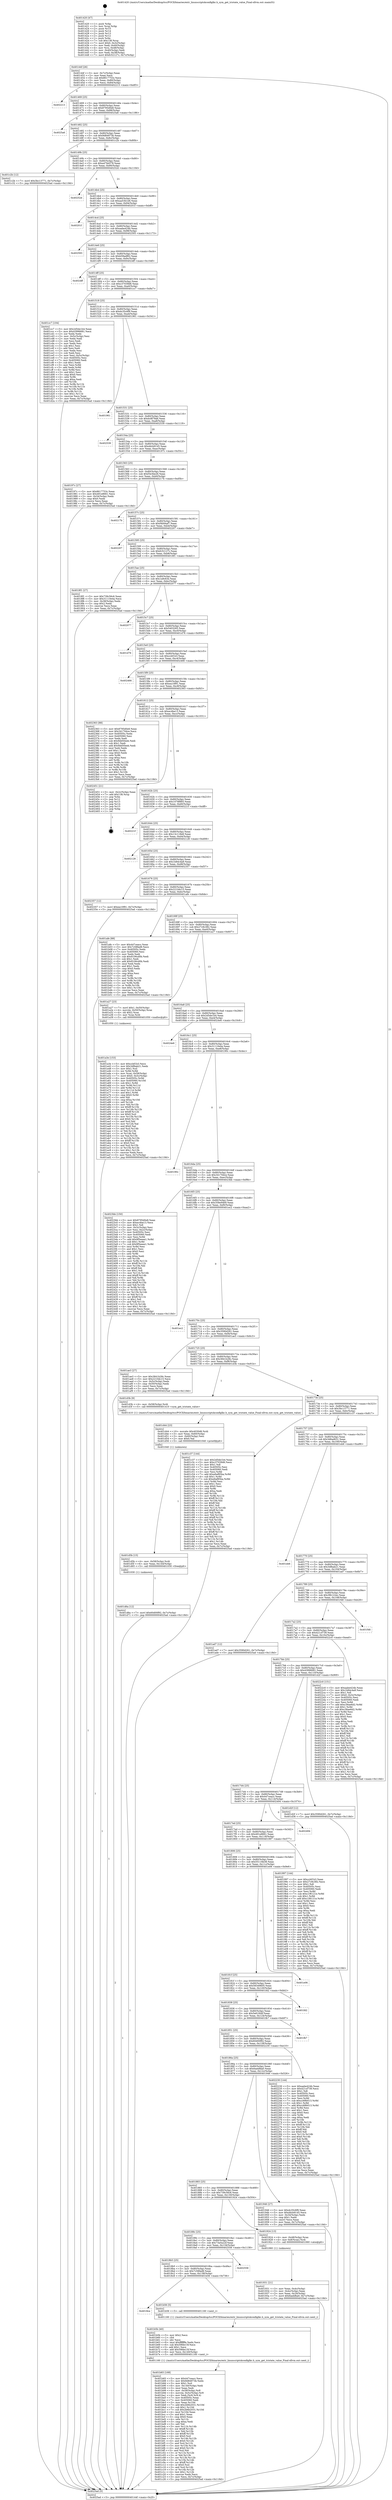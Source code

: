 digraph "0x401420" {
  label = "0x401420 (/mnt/c/Users/mathe/Desktop/tcc/POCII/binaries/extr_linuxscriptskconfiglkc.h_sym_get_tristate_value_Final-ollvm.out::main(0))"
  labelloc = "t"
  node[shape=record]

  Entry [label="",width=0.3,height=0.3,shape=circle,fillcolor=black,style=filled]
  "0x40144f" [label="{
     0x40144f [26]\l
     | [instrs]\l
     &nbsp;&nbsp;0x40144f \<+3\>: mov -0x7c(%rbp),%eax\l
     &nbsp;&nbsp;0x401452 \<+2\>: mov %eax,%ecx\l
     &nbsp;&nbsp;0x401454 \<+6\>: sub $0x8617753c,%ecx\l
     &nbsp;&nbsp;0x40145a \<+3\>: mov %eax,-0x80(%rbp)\l
     &nbsp;&nbsp;0x40145d \<+6\>: mov %ecx,-0x84(%rbp)\l
     &nbsp;&nbsp;0x401463 \<+6\>: je 0000000000402213 \<main+0xdf3\>\l
  }"]
  "0x402213" [label="{
     0x402213\l
  }", style=dashed]
  "0x401469" [label="{
     0x401469 [25]\l
     | [instrs]\l
     &nbsp;&nbsp;0x401469 \<+5\>: jmp 000000000040146e \<main+0x4e\>\l
     &nbsp;&nbsp;0x40146e \<+3\>: mov -0x80(%rbp),%eax\l
     &nbsp;&nbsp;0x401471 \<+5\>: sub $0x8795d0e8,%eax\l
     &nbsp;&nbsp;0x401476 \<+6\>: mov %eax,-0x88(%rbp)\l
     &nbsp;&nbsp;0x40147c \<+6\>: je 00000000004025a6 \<main+0x1186\>\l
  }"]
  Exit [label="",width=0.3,height=0.3,shape=circle,fillcolor=black,style=filled,peripheries=2]
  "0x4025a6" [label="{
     0x4025a6\l
  }", style=dashed]
  "0x401482" [label="{
     0x401482 [25]\l
     | [instrs]\l
     &nbsp;&nbsp;0x401482 \<+5\>: jmp 0000000000401487 \<main+0x67\>\l
     &nbsp;&nbsp;0x401487 \<+3\>: mov -0x80(%rbp),%eax\l
     &nbsp;&nbsp;0x40148a \<+5\>: sub $0x9d84973b,%eax\l
     &nbsp;&nbsp;0x40148f \<+6\>: mov %eax,-0x8c(%rbp)\l
     &nbsp;&nbsp;0x401495 \<+6\>: je 0000000000401c2b \<main+0x80b\>\l
  }"]
  "0x401d6a" [label="{
     0x401d6a [12]\l
     | [instrs]\l
     &nbsp;&nbsp;0x401d6a \<+7\>: movl $0x60d00f92,-0x7c(%rbp)\l
     &nbsp;&nbsp;0x401d71 \<+5\>: jmp 00000000004025ad \<main+0x118d\>\l
  }"]
  "0x401c2b" [label="{
     0x401c2b [12]\l
     | [instrs]\l
     &nbsp;&nbsp;0x401c2b \<+7\>: movl $0x3bc13771,-0x7c(%rbp)\l
     &nbsp;&nbsp;0x401c32 \<+5\>: jmp 00000000004025ad \<main+0x118d\>\l
  }"]
  "0x40149b" [label="{
     0x40149b [25]\l
     | [instrs]\l
     &nbsp;&nbsp;0x40149b \<+5\>: jmp 00000000004014a0 \<main+0x80\>\l
     &nbsp;&nbsp;0x4014a0 \<+3\>: mov -0x80(%rbp),%eax\l
     &nbsp;&nbsp;0x4014a3 \<+5\>: sub $0xa47bb578,%eax\l
     &nbsp;&nbsp;0x4014a8 \<+6\>: mov %eax,-0x90(%rbp)\l
     &nbsp;&nbsp;0x4014ae \<+6\>: je 000000000040252d \<main+0x110d\>\l
  }"]
  "0x401d5b" [label="{
     0x401d5b [15]\l
     | [instrs]\l
     &nbsp;&nbsp;0x401d5b \<+4\>: mov -0x58(%rbp),%rdi\l
     &nbsp;&nbsp;0x401d5f \<+6\>: mov %eax,-0x144(%rbp)\l
     &nbsp;&nbsp;0x401d65 \<+5\>: call 0000000000401030 \<free@plt\>\l
     | [calls]\l
     &nbsp;&nbsp;0x401030 \{1\} (unknown)\l
  }"]
  "0x40252d" [label="{
     0x40252d\l
  }", style=dashed]
  "0x4014b4" [label="{
     0x4014b4 [25]\l
     | [instrs]\l
     &nbsp;&nbsp;0x4014b4 \<+5\>: jmp 00000000004014b9 \<main+0x99\>\l
     &nbsp;&nbsp;0x4014b9 \<+3\>: mov -0x80(%rbp),%eax\l
     &nbsp;&nbsp;0x4014bc \<+5\>: sub $0xaa53b1e6,%eax\l
     &nbsp;&nbsp;0x4014c1 \<+6\>: mov %eax,-0x94(%rbp)\l
     &nbsp;&nbsp;0x4014c7 \<+6\>: je 000000000040201f \<main+0xbff\>\l
  }"]
  "0x401d44" [label="{
     0x401d44 [23]\l
     | [instrs]\l
     &nbsp;&nbsp;0x401d44 \<+10\>: movabs $0x4030d6,%rdi\l
     &nbsp;&nbsp;0x401d4e \<+3\>: mov %eax,-0x60(%rbp)\l
     &nbsp;&nbsp;0x401d51 \<+3\>: mov -0x60(%rbp),%esi\l
     &nbsp;&nbsp;0x401d54 \<+2\>: mov $0x0,%al\l
     &nbsp;&nbsp;0x401d56 \<+5\>: call 0000000000401040 \<printf@plt\>\l
     | [calls]\l
     &nbsp;&nbsp;0x401040 \{1\} (unknown)\l
  }"]
  "0x40201f" [label="{
     0x40201f\l
  }", style=dashed]
  "0x4014cd" [label="{
     0x4014cd [25]\l
     | [instrs]\l
     &nbsp;&nbsp;0x4014cd \<+5\>: jmp 00000000004014d2 \<main+0xb2\>\l
     &nbsp;&nbsp;0x4014d2 \<+3\>: mov -0x80(%rbp),%eax\l
     &nbsp;&nbsp;0x4014d5 \<+5\>: sub $0xaabe424b,%eax\l
     &nbsp;&nbsp;0x4014da \<+6\>: mov %eax,-0x98(%rbp)\l
     &nbsp;&nbsp;0x4014e0 \<+6\>: je 0000000000402593 \<main+0x1173\>\l
  }"]
  "0x401b83" [label="{
     0x401b83 [168]\l
     | [instrs]\l
     &nbsp;&nbsp;0x401b83 \<+5\>: mov $0x447ceacc,%ecx\l
     &nbsp;&nbsp;0x401b88 \<+5\>: mov $0x9d84973b,%edx\l
     &nbsp;&nbsp;0x401b8d \<+3\>: mov $0x1,%sil\l
     &nbsp;&nbsp;0x401b90 \<+6\>: mov -0x140(%rbp),%edi\l
     &nbsp;&nbsp;0x401b96 \<+3\>: imul %eax,%edi\l
     &nbsp;&nbsp;0x401b99 \<+4\>: mov -0x58(%rbp),%r8\l
     &nbsp;&nbsp;0x401b9d \<+4\>: movslq -0x5c(%rbp),%r9\l
     &nbsp;&nbsp;0x401ba1 \<+4\>: mov %edi,(%r8,%r9,4)\l
     &nbsp;&nbsp;0x401ba5 \<+7\>: mov 0x40505c,%eax\l
     &nbsp;&nbsp;0x401bac \<+7\>: mov 0x405060,%edi\l
     &nbsp;&nbsp;0x401bb3 \<+3\>: mov %eax,%r10d\l
     &nbsp;&nbsp;0x401bb6 \<+7\>: add $0x2b6b2031,%r10d\l
     &nbsp;&nbsp;0x401bbd \<+4\>: sub $0x1,%r10d\l
     &nbsp;&nbsp;0x401bc1 \<+7\>: sub $0x2b6b2031,%r10d\l
     &nbsp;&nbsp;0x401bc8 \<+4\>: imul %r10d,%eax\l
     &nbsp;&nbsp;0x401bcc \<+3\>: and $0x1,%eax\l
     &nbsp;&nbsp;0x401bcf \<+3\>: cmp $0x0,%eax\l
     &nbsp;&nbsp;0x401bd2 \<+4\>: sete %r11b\l
     &nbsp;&nbsp;0x401bd6 \<+3\>: cmp $0xa,%edi\l
     &nbsp;&nbsp;0x401bd9 \<+3\>: setl %bl\l
     &nbsp;&nbsp;0x401bdc \<+3\>: mov %r11b,%r14b\l
     &nbsp;&nbsp;0x401bdf \<+4\>: xor $0xff,%r14b\l
     &nbsp;&nbsp;0x401be3 \<+3\>: mov %bl,%r15b\l
     &nbsp;&nbsp;0x401be6 \<+4\>: xor $0xff,%r15b\l
     &nbsp;&nbsp;0x401bea \<+4\>: xor $0x0,%sil\l
     &nbsp;&nbsp;0x401bee \<+3\>: mov %r14b,%r12b\l
     &nbsp;&nbsp;0x401bf1 \<+4\>: and $0x0,%r12b\l
     &nbsp;&nbsp;0x401bf5 \<+3\>: and %sil,%r11b\l
     &nbsp;&nbsp;0x401bf8 \<+3\>: mov %r15b,%r13b\l
     &nbsp;&nbsp;0x401bfb \<+4\>: and $0x0,%r13b\l
     &nbsp;&nbsp;0x401bff \<+3\>: and %sil,%bl\l
     &nbsp;&nbsp;0x401c02 \<+3\>: or %r11b,%r12b\l
     &nbsp;&nbsp;0x401c05 \<+3\>: or %bl,%r13b\l
     &nbsp;&nbsp;0x401c08 \<+3\>: xor %r13b,%r12b\l
     &nbsp;&nbsp;0x401c0b \<+3\>: or %r15b,%r14b\l
     &nbsp;&nbsp;0x401c0e \<+4\>: xor $0xff,%r14b\l
     &nbsp;&nbsp;0x401c12 \<+4\>: or $0x0,%sil\l
     &nbsp;&nbsp;0x401c16 \<+3\>: and %sil,%r14b\l
     &nbsp;&nbsp;0x401c19 \<+3\>: or %r14b,%r12b\l
     &nbsp;&nbsp;0x401c1c \<+4\>: test $0x1,%r12b\l
     &nbsp;&nbsp;0x401c20 \<+3\>: cmovne %edx,%ecx\l
     &nbsp;&nbsp;0x401c23 \<+3\>: mov %ecx,-0x7c(%rbp)\l
     &nbsp;&nbsp;0x401c26 \<+5\>: jmp 00000000004025ad \<main+0x118d\>\l
  }"]
  "0x402593" [label="{
     0x402593\l
  }", style=dashed]
  "0x4014e6" [label="{
     0x4014e6 [25]\l
     | [instrs]\l
     &nbsp;&nbsp;0x4014e6 \<+5\>: jmp 00000000004014eb \<main+0xcb\>\l
     &nbsp;&nbsp;0x4014eb \<+3\>: mov -0x80(%rbp),%eax\l
     &nbsp;&nbsp;0x4014ee \<+5\>: sub $0xb59adf62,%eax\l
     &nbsp;&nbsp;0x4014f3 \<+6\>: mov %eax,-0x9c(%rbp)\l
     &nbsp;&nbsp;0x4014f9 \<+6\>: je 00000000004024ff \<main+0x10df\>\l
  }"]
  "0x401b5b" [label="{
     0x401b5b [40]\l
     | [instrs]\l
     &nbsp;&nbsp;0x401b5b \<+5\>: mov $0x2,%ecx\l
     &nbsp;&nbsp;0x401b60 \<+1\>: cltd\l
     &nbsp;&nbsp;0x401b61 \<+2\>: idiv %ecx\l
     &nbsp;&nbsp;0x401b63 \<+6\>: imul $0xfffffffe,%edx,%ecx\l
     &nbsp;&nbsp;0x401b69 \<+6\>: sub $0x59fde15f,%ecx\l
     &nbsp;&nbsp;0x401b6f \<+3\>: add $0x1,%ecx\l
     &nbsp;&nbsp;0x401b72 \<+6\>: add $0x59fde15f,%ecx\l
     &nbsp;&nbsp;0x401b78 \<+6\>: mov %ecx,-0x140(%rbp)\l
     &nbsp;&nbsp;0x401b7e \<+5\>: call 0000000000401160 \<next_i\>\l
     | [calls]\l
     &nbsp;&nbsp;0x401160 \{1\} (/mnt/c/Users/mathe/Desktop/tcc/POCII/binaries/extr_linuxscriptskconfiglkc.h_sym_get_tristate_value_Final-ollvm.out::next_i)\l
  }"]
  "0x4024ff" [label="{
     0x4024ff\l
  }", style=dashed]
  "0x4014ff" [label="{
     0x4014ff [25]\l
     | [instrs]\l
     &nbsp;&nbsp;0x4014ff \<+5\>: jmp 0000000000401504 \<main+0xe4\>\l
     &nbsp;&nbsp;0x401504 \<+3\>: mov -0x80(%rbp),%eax\l
     &nbsp;&nbsp;0x401507 \<+5\>: sub $0xc37039d6,%eax\l
     &nbsp;&nbsp;0x40150c \<+6\>: mov %eax,-0xa0(%rbp)\l
     &nbsp;&nbsp;0x401512 \<+6\>: je 0000000000401cc7 \<main+0x8a7\>\l
  }"]
  "0x4018ce" [label="{
     0x4018ce\l
  }", style=dashed]
  "0x401cc7" [label="{
     0x401cc7 [104]\l
     | [instrs]\l
     &nbsp;&nbsp;0x401cc7 \<+5\>: mov $0x2d5de1b4,%eax\l
     &nbsp;&nbsp;0x401ccc \<+5\>: mov $0x43996681,%ecx\l
     &nbsp;&nbsp;0x401cd1 \<+2\>: xor %edx,%edx\l
     &nbsp;&nbsp;0x401cd3 \<+3\>: mov -0x5c(%rbp),%esi\l
     &nbsp;&nbsp;0x401cd6 \<+2\>: mov %edx,%edi\l
     &nbsp;&nbsp;0x401cd8 \<+2\>: sub %esi,%edi\l
     &nbsp;&nbsp;0x401cda \<+2\>: mov %edx,%esi\l
     &nbsp;&nbsp;0x401cdc \<+3\>: sub $0x1,%esi\l
     &nbsp;&nbsp;0x401cdf \<+2\>: add %esi,%edi\l
     &nbsp;&nbsp;0x401ce1 \<+2\>: mov %edx,%esi\l
     &nbsp;&nbsp;0x401ce3 \<+2\>: sub %edi,%esi\l
     &nbsp;&nbsp;0x401ce5 \<+3\>: mov %esi,-0x5c(%rbp)\l
     &nbsp;&nbsp;0x401ce8 \<+7\>: mov 0x40505c,%esi\l
     &nbsp;&nbsp;0x401cef \<+7\>: mov 0x405060,%edi\l
     &nbsp;&nbsp;0x401cf6 \<+3\>: sub $0x1,%edx\l
     &nbsp;&nbsp;0x401cf9 \<+3\>: mov %esi,%r8d\l
     &nbsp;&nbsp;0x401cfc \<+3\>: add %edx,%r8d\l
     &nbsp;&nbsp;0x401cff \<+4\>: imul %r8d,%esi\l
     &nbsp;&nbsp;0x401d03 \<+3\>: and $0x1,%esi\l
     &nbsp;&nbsp;0x401d06 \<+3\>: cmp $0x0,%esi\l
     &nbsp;&nbsp;0x401d09 \<+4\>: sete %r9b\l
     &nbsp;&nbsp;0x401d0d \<+3\>: cmp $0xa,%edi\l
     &nbsp;&nbsp;0x401d10 \<+4\>: setl %r10b\l
     &nbsp;&nbsp;0x401d14 \<+3\>: mov %r9b,%r11b\l
     &nbsp;&nbsp;0x401d17 \<+3\>: and %r10b,%r11b\l
     &nbsp;&nbsp;0x401d1a \<+3\>: xor %r10b,%r9b\l
     &nbsp;&nbsp;0x401d1d \<+3\>: or %r9b,%r11b\l
     &nbsp;&nbsp;0x401d20 \<+4\>: test $0x1,%r11b\l
     &nbsp;&nbsp;0x401d24 \<+3\>: cmovne %ecx,%eax\l
     &nbsp;&nbsp;0x401d27 \<+3\>: mov %eax,-0x7c(%rbp)\l
     &nbsp;&nbsp;0x401d2a \<+5\>: jmp 00000000004025ad \<main+0x118d\>\l
  }"]
  "0x401518" [label="{
     0x401518 [25]\l
     | [instrs]\l
     &nbsp;&nbsp;0x401518 \<+5\>: jmp 000000000040151d \<main+0xfd\>\l
     &nbsp;&nbsp;0x40151d \<+3\>: mov -0x80(%rbp),%eax\l
     &nbsp;&nbsp;0x401520 \<+5\>: sub $0xdc35c6f9,%eax\l
     &nbsp;&nbsp;0x401525 \<+6\>: mov %eax,-0xa4(%rbp)\l
     &nbsp;&nbsp;0x40152b \<+6\>: je 0000000000401961 \<main+0x541\>\l
  }"]
  "0x401b56" [label="{
     0x401b56 [5]\l
     | [instrs]\l
     &nbsp;&nbsp;0x401b56 \<+5\>: call 0000000000401160 \<next_i\>\l
     | [calls]\l
     &nbsp;&nbsp;0x401160 \{1\} (/mnt/c/Users/mathe/Desktop/tcc/POCII/binaries/extr_linuxscriptskconfiglkc.h_sym_get_tristate_value_Final-ollvm.out::next_i)\l
  }"]
  "0x401961" [label="{
     0x401961\l
  }", style=dashed]
  "0x401531" [label="{
     0x401531 [25]\l
     | [instrs]\l
     &nbsp;&nbsp;0x401531 \<+5\>: jmp 0000000000401536 \<main+0x116\>\l
     &nbsp;&nbsp;0x401536 \<+3\>: mov -0x80(%rbp),%eax\l
     &nbsp;&nbsp;0x401539 \<+5\>: sub $0xdc8f78a6,%eax\l
     &nbsp;&nbsp;0x40153e \<+6\>: mov %eax,-0xa8(%rbp)\l
     &nbsp;&nbsp;0x401544 \<+6\>: je 0000000000402539 \<main+0x1119\>\l
  }"]
  "0x4018b5" [label="{
     0x4018b5 [25]\l
     | [instrs]\l
     &nbsp;&nbsp;0x4018b5 \<+5\>: jmp 00000000004018ba \<main+0x49a\>\l
     &nbsp;&nbsp;0x4018ba \<+3\>: mov -0x80(%rbp),%eax\l
     &nbsp;&nbsp;0x4018bd \<+5\>: sub $0x7c58fad8,%eax\l
     &nbsp;&nbsp;0x4018c2 \<+6\>: mov %eax,-0x138(%rbp)\l
     &nbsp;&nbsp;0x4018c8 \<+6\>: je 0000000000401b56 \<main+0x736\>\l
  }"]
  "0x402539" [label="{
     0x402539\l
  }", style=dashed]
  "0x40154a" [label="{
     0x40154a [25]\l
     | [instrs]\l
     &nbsp;&nbsp;0x40154a \<+5\>: jmp 000000000040154f \<main+0x12f\>\l
     &nbsp;&nbsp;0x40154f \<+3\>: mov -0x80(%rbp),%eax\l
     &nbsp;&nbsp;0x401552 \<+5\>: sub $0xddcb9145,%eax\l
     &nbsp;&nbsp;0x401557 \<+6\>: mov %eax,-0xac(%rbp)\l
     &nbsp;&nbsp;0x40155d \<+6\>: je 000000000040197c \<main+0x55c\>\l
  }"]
  "0x402558" [label="{
     0x402558\l
  }", style=dashed]
  "0x40197c" [label="{
     0x40197c [27]\l
     | [instrs]\l
     &nbsp;&nbsp;0x40197c \<+5\>: mov $0x8617753c,%eax\l
     &nbsp;&nbsp;0x401981 \<+5\>: mov $0x491e8661,%ecx\l
     &nbsp;&nbsp;0x401986 \<+3\>: mov -0x34(%rbp),%edx\l
     &nbsp;&nbsp;0x401989 \<+3\>: cmp $0x0,%edx\l
     &nbsp;&nbsp;0x40198c \<+3\>: cmove %ecx,%eax\l
     &nbsp;&nbsp;0x40198f \<+3\>: mov %eax,-0x7c(%rbp)\l
     &nbsp;&nbsp;0x401992 \<+5\>: jmp 00000000004025ad \<main+0x118d\>\l
  }"]
  "0x401563" [label="{
     0x401563 [25]\l
     | [instrs]\l
     &nbsp;&nbsp;0x401563 \<+5\>: jmp 0000000000401568 \<main+0x148\>\l
     &nbsp;&nbsp;0x401568 \<+3\>: mov -0x80(%rbp),%eax\l
     &nbsp;&nbsp;0x40156b \<+5\>: sub $0xf3e3be26,%eax\l
     &nbsp;&nbsp;0x401570 \<+6\>: mov %eax,-0xb0(%rbp)\l
     &nbsp;&nbsp;0x401576 \<+6\>: je 000000000040217b \<main+0xd5b\>\l
  }"]
  "0x401a3e" [label="{
     0x401a3e [153]\l
     | [instrs]\l
     &nbsp;&nbsp;0x401a3e \<+5\>: mov $0xccbf1b3,%ecx\l
     &nbsp;&nbsp;0x401a43 \<+5\>: mov $0x3dfbab21,%edx\l
     &nbsp;&nbsp;0x401a48 \<+3\>: mov $0x1,%sil\l
     &nbsp;&nbsp;0x401a4b \<+3\>: xor %r8d,%r8d\l
     &nbsp;&nbsp;0x401a4e \<+4\>: mov %rax,-0x58(%rbp)\l
     &nbsp;&nbsp;0x401a52 \<+7\>: movl $0x0,-0x5c(%rbp)\l
     &nbsp;&nbsp;0x401a59 \<+8\>: mov 0x40505c,%r9d\l
     &nbsp;&nbsp;0x401a61 \<+8\>: mov 0x405060,%r10d\l
     &nbsp;&nbsp;0x401a69 \<+4\>: sub $0x1,%r8d\l
     &nbsp;&nbsp;0x401a6d \<+3\>: mov %r9d,%r11d\l
     &nbsp;&nbsp;0x401a70 \<+3\>: add %r8d,%r11d\l
     &nbsp;&nbsp;0x401a73 \<+4\>: imul %r11d,%r9d\l
     &nbsp;&nbsp;0x401a77 \<+4\>: and $0x1,%r9d\l
     &nbsp;&nbsp;0x401a7b \<+4\>: cmp $0x0,%r9d\l
     &nbsp;&nbsp;0x401a7f \<+3\>: sete %bl\l
     &nbsp;&nbsp;0x401a82 \<+4\>: cmp $0xa,%r10d\l
     &nbsp;&nbsp;0x401a86 \<+4\>: setl %r14b\l
     &nbsp;&nbsp;0x401a8a \<+3\>: mov %bl,%r15b\l
     &nbsp;&nbsp;0x401a8d \<+4\>: xor $0xff,%r15b\l
     &nbsp;&nbsp;0x401a91 \<+3\>: mov %r14b,%r12b\l
     &nbsp;&nbsp;0x401a94 \<+4\>: xor $0xff,%r12b\l
     &nbsp;&nbsp;0x401a98 \<+4\>: xor $0x0,%sil\l
     &nbsp;&nbsp;0x401a9c \<+3\>: mov %r15b,%r13b\l
     &nbsp;&nbsp;0x401a9f \<+4\>: and $0x0,%r13b\l
     &nbsp;&nbsp;0x401aa3 \<+3\>: and %sil,%bl\l
     &nbsp;&nbsp;0x401aa6 \<+3\>: mov %r12b,%al\l
     &nbsp;&nbsp;0x401aa9 \<+2\>: and $0x0,%al\l
     &nbsp;&nbsp;0x401aab \<+3\>: and %sil,%r14b\l
     &nbsp;&nbsp;0x401aae \<+3\>: or %bl,%r13b\l
     &nbsp;&nbsp;0x401ab1 \<+3\>: or %r14b,%al\l
     &nbsp;&nbsp;0x401ab4 \<+3\>: xor %al,%r13b\l
     &nbsp;&nbsp;0x401ab7 \<+3\>: or %r12b,%r15b\l
     &nbsp;&nbsp;0x401aba \<+4\>: xor $0xff,%r15b\l
     &nbsp;&nbsp;0x401abe \<+4\>: or $0x0,%sil\l
     &nbsp;&nbsp;0x401ac2 \<+3\>: and %sil,%r15b\l
     &nbsp;&nbsp;0x401ac5 \<+3\>: or %r15b,%r13b\l
     &nbsp;&nbsp;0x401ac8 \<+4\>: test $0x1,%r13b\l
     &nbsp;&nbsp;0x401acc \<+3\>: cmovne %edx,%ecx\l
     &nbsp;&nbsp;0x401acf \<+3\>: mov %ecx,-0x7c(%rbp)\l
     &nbsp;&nbsp;0x401ad2 \<+5\>: jmp 00000000004025ad \<main+0x118d\>\l
  }"]
  "0x40217b" [label="{
     0x40217b\l
  }", style=dashed]
  "0x40157c" [label="{
     0x40157c [25]\l
     | [instrs]\l
     &nbsp;&nbsp;0x40157c \<+5\>: jmp 0000000000401581 \<main+0x161\>\l
     &nbsp;&nbsp;0x401581 \<+3\>: mov -0x80(%rbp),%eax\l
     &nbsp;&nbsp;0x401584 \<+5\>: sub $0xf4b94af7,%eax\l
     &nbsp;&nbsp;0x401589 \<+6\>: mov %eax,-0xb4(%rbp)\l
     &nbsp;&nbsp;0x40158f \<+6\>: je 0000000000402207 \<main+0xde7\>\l
  }"]
  "0x401931" [label="{
     0x401931 [21]\l
     | [instrs]\l
     &nbsp;&nbsp;0x401931 \<+3\>: mov %eax,-0x4c(%rbp)\l
     &nbsp;&nbsp;0x401934 \<+3\>: mov -0x4c(%rbp),%eax\l
     &nbsp;&nbsp;0x401937 \<+3\>: mov %eax,-0x34(%rbp)\l
     &nbsp;&nbsp;0x40193a \<+7\>: movl $0x6aebfba0,-0x7c(%rbp)\l
     &nbsp;&nbsp;0x401941 \<+5\>: jmp 00000000004025ad \<main+0x118d\>\l
  }"]
  "0x402207" [label="{
     0x402207\l
  }", style=dashed]
  "0x401595" [label="{
     0x401595 [25]\l
     | [instrs]\l
     &nbsp;&nbsp;0x401595 \<+5\>: jmp 000000000040159a \<main+0x17a\>\l
     &nbsp;&nbsp;0x40159a \<+3\>: mov -0x80(%rbp),%eax\l
     &nbsp;&nbsp;0x40159d \<+5\>: sub $0xfc52127c,%eax\l
     &nbsp;&nbsp;0x4015a2 \<+6\>: mov %eax,-0xb8(%rbp)\l
     &nbsp;&nbsp;0x4015a8 \<+6\>: je 00000000004018f1 \<main+0x4d1\>\l
  }"]
  "0x40189c" [label="{
     0x40189c [25]\l
     | [instrs]\l
     &nbsp;&nbsp;0x40189c \<+5\>: jmp 00000000004018a1 \<main+0x481\>\l
     &nbsp;&nbsp;0x4018a1 \<+3\>: mov -0x80(%rbp),%eax\l
     &nbsp;&nbsp;0x4018a4 \<+5\>: sub $0x73a5a22f,%eax\l
     &nbsp;&nbsp;0x4018a9 \<+6\>: mov %eax,-0x134(%rbp)\l
     &nbsp;&nbsp;0x4018af \<+6\>: je 0000000000402558 \<main+0x1138\>\l
  }"]
  "0x4018f1" [label="{
     0x4018f1 [27]\l
     | [instrs]\l
     &nbsp;&nbsp;0x4018f1 \<+5\>: mov $0x739c56c6,%eax\l
     &nbsp;&nbsp;0x4018f6 \<+5\>: mov $0x31110e4a,%ecx\l
     &nbsp;&nbsp;0x4018fb \<+3\>: mov -0x38(%rbp),%edx\l
     &nbsp;&nbsp;0x4018fe \<+3\>: cmp $0x2,%edx\l
     &nbsp;&nbsp;0x401901 \<+3\>: cmovne %ecx,%eax\l
     &nbsp;&nbsp;0x401904 \<+3\>: mov %eax,-0x7c(%rbp)\l
     &nbsp;&nbsp;0x401907 \<+5\>: jmp 00000000004025ad \<main+0x118d\>\l
  }"]
  "0x4015ae" [label="{
     0x4015ae [25]\l
     | [instrs]\l
     &nbsp;&nbsp;0x4015ae \<+5\>: jmp 00000000004015b3 \<main+0x193\>\l
     &nbsp;&nbsp;0x4015b3 \<+3\>: mov -0x80(%rbp),%eax\l
     &nbsp;&nbsp;0x4015b6 \<+5\>: sub $0x1a9c63e,%eax\l
     &nbsp;&nbsp;0x4015bb \<+6\>: mov %eax,-0xbc(%rbp)\l
     &nbsp;&nbsp;0x4015c1 \<+6\>: je 0000000000402077 \<main+0xc57\>\l
  }"]
  "0x4025ad" [label="{
     0x4025ad [5]\l
     | [instrs]\l
     &nbsp;&nbsp;0x4025ad \<+5\>: jmp 000000000040144f \<main+0x2f\>\l
  }"]
  "0x401420" [label="{
     0x401420 [47]\l
     | [instrs]\l
     &nbsp;&nbsp;0x401420 \<+1\>: push %rbp\l
     &nbsp;&nbsp;0x401421 \<+3\>: mov %rsp,%rbp\l
     &nbsp;&nbsp;0x401424 \<+2\>: push %r15\l
     &nbsp;&nbsp;0x401426 \<+2\>: push %r14\l
     &nbsp;&nbsp;0x401428 \<+2\>: push %r13\l
     &nbsp;&nbsp;0x40142a \<+2\>: push %r12\l
     &nbsp;&nbsp;0x40142c \<+1\>: push %rbx\l
     &nbsp;&nbsp;0x40142d \<+7\>: sub $0x138,%rsp\l
     &nbsp;&nbsp;0x401434 \<+7\>: movl $0x0,-0x3c(%rbp)\l
     &nbsp;&nbsp;0x40143b \<+3\>: mov %edi,-0x40(%rbp)\l
     &nbsp;&nbsp;0x40143e \<+4\>: mov %rsi,-0x48(%rbp)\l
     &nbsp;&nbsp;0x401442 \<+3\>: mov -0x40(%rbp),%edi\l
     &nbsp;&nbsp;0x401445 \<+3\>: mov %edi,-0x38(%rbp)\l
     &nbsp;&nbsp;0x401448 \<+7\>: movl $0xfc52127c,-0x7c(%rbp)\l
  }"]
  "0x401924" [label="{
     0x401924 [13]\l
     | [instrs]\l
     &nbsp;&nbsp;0x401924 \<+4\>: mov -0x48(%rbp),%rax\l
     &nbsp;&nbsp;0x401928 \<+4\>: mov 0x8(%rax),%rdi\l
     &nbsp;&nbsp;0x40192c \<+5\>: call 0000000000401060 \<atoi@plt\>\l
     | [calls]\l
     &nbsp;&nbsp;0x401060 \{1\} (unknown)\l
  }"]
  "0x402077" [label="{
     0x402077\l
  }", style=dashed]
  "0x4015c7" [label="{
     0x4015c7 [25]\l
     | [instrs]\l
     &nbsp;&nbsp;0x4015c7 \<+5\>: jmp 00000000004015cc \<main+0x1ac\>\l
     &nbsp;&nbsp;0x4015cc \<+3\>: mov -0x80(%rbp),%eax\l
     &nbsp;&nbsp;0x4015cf \<+5\>: sub $0x5403265,%eax\l
     &nbsp;&nbsp;0x4015d4 \<+6\>: mov %eax,-0xc0(%rbp)\l
     &nbsp;&nbsp;0x4015da \<+6\>: je 0000000000401d76 \<main+0x956\>\l
  }"]
  "0x401883" [label="{
     0x401883 [25]\l
     | [instrs]\l
     &nbsp;&nbsp;0x401883 \<+5\>: jmp 0000000000401888 \<main+0x468\>\l
     &nbsp;&nbsp;0x401888 \<+3\>: mov -0x80(%rbp),%eax\l
     &nbsp;&nbsp;0x40188b \<+5\>: sub $0x739c56c6,%eax\l
     &nbsp;&nbsp;0x401890 \<+6\>: mov %eax,-0x130(%rbp)\l
     &nbsp;&nbsp;0x401896 \<+6\>: je 0000000000401924 \<main+0x504\>\l
  }"]
  "0x401d76" [label="{
     0x401d76\l
  }", style=dashed]
  "0x4015e0" [label="{
     0x4015e0 [25]\l
     | [instrs]\l
     &nbsp;&nbsp;0x4015e0 \<+5\>: jmp 00000000004015e5 \<main+0x1c5\>\l
     &nbsp;&nbsp;0x4015e5 \<+3\>: mov -0x80(%rbp),%eax\l
     &nbsp;&nbsp;0x4015e8 \<+5\>: sub $0xccbf1b3,%eax\l
     &nbsp;&nbsp;0x4015ed \<+6\>: mov %eax,-0xc4(%rbp)\l
     &nbsp;&nbsp;0x4015f3 \<+6\>: je 0000000000402466 \<main+0x1046\>\l
  }"]
  "0x401946" [label="{
     0x401946 [27]\l
     | [instrs]\l
     &nbsp;&nbsp;0x401946 \<+5\>: mov $0xdc35c6f9,%eax\l
     &nbsp;&nbsp;0x40194b \<+5\>: mov $0xddcb9145,%ecx\l
     &nbsp;&nbsp;0x401950 \<+3\>: mov -0x34(%rbp),%edx\l
     &nbsp;&nbsp;0x401953 \<+3\>: cmp $0x1,%edx\l
     &nbsp;&nbsp;0x401956 \<+3\>: cmovl %ecx,%eax\l
     &nbsp;&nbsp;0x401959 \<+3\>: mov %eax,-0x7c(%rbp)\l
     &nbsp;&nbsp;0x40195c \<+5\>: jmp 00000000004025ad \<main+0x118d\>\l
  }"]
  "0x402466" [label="{
     0x402466\l
  }", style=dashed]
  "0x4015f9" [label="{
     0x4015f9 [25]\l
     | [instrs]\l
     &nbsp;&nbsp;0x4015f9 \<+5\>: jmp 00000000004015fe \<main+0x1de\>\l
     &nbsp;&nbsp;0x4015fe \<+3\>: mov -0x80(%rbp),%eax\l
     &nbsp;&nbsp;0x401601 \<+5\>: sub $0xea10f91,%eax\l
     &nbsp;&nbsp;0x401606 \<+6\>: mov %eax,-0xc8(%rbp)\l
     &nbsp;&nbsp;0x40160c \<+6\>: je 0000000000402363 \<main+0xf43\>\l
  }"]
  "0x40186a" [label="{
     0x40186a [25]\l
     | [instrs]\l
     &nbsp;&nbsp;0x40186a \<+5\>: jmp 000000000040186f \<main+0x44f\>\l
     &nbsp;&nbsp;0x40186f \<+3\>: mov -0x80(%rbp),%eax\l
     &nbsp;&nbsp;0x401872 \<+5\>: sub $0x6aebfba0,%eax\l
     &nbsp;&nbsp;0x401877 \<+6\>: mov %eax,-0x12c(%rbp)\l
     &nbsp;&nbsp;0x40187d \<+6\>: je 0000000000401946 \<main+0x526\>\l
  }"]
  "0x402363" [label="{
     0x402363 [88]\l
     | [instrs]\l
     &nbsp;&nbsp;0x402363 \<+5\>: mov $0x8795d0e8,%eax\l
     &nbsp;&nbsp;0x402368 \<+5\>: mov $0x34170dce,%ecx\l
     &nbsp;&nbsp;0x40236d \<+7\>: mov 0x40505c,%edx\l
     &nbsp;&nbsp;0x402374 \<+7\>: mov 0x405060,%esi\l
     &nbsp;&nbsp;0x40237b \<+2\>: mov %edx,%edi\l
     &nbsp;&nbsp;0x40237d \<+6\>: sub $0x9dd50eeb,%edi\l
     &nbsp;&nbsp;0x402383 \<+3\>: sub $0x1,%edi\l
     &nbsp;&nbsp;0x402386 \<+6\>: add $0x9dd50eeb,%edi\l
     &nbsp;&nbsp;0x40238c \<+3\>: imul %edi,%edx\l
     &nbsp;&nbsp;0x40238f \<+3\>: and $0x1,%edx\l
     &nbsp;&nbsp;0x402392 \<+3\>: cmp $0x0,%edx\l
     &nbsp;&nbsp;0x402395 \<+4\>: sete %r8b\l
     &nbsp;&nbsp;0x402399 \<+3\>: cmp $0xa,%esi\l
     &nbsp;&nbsp;0x40239c \<+4\>: setl %r9b\l
     &nbsp;&nbsp;0x4023a0 \<+3\>: mov %r8b,%r10b\l
     &nbsp;&nbsp;0x4023a3 \<+3\>: and %r9b,%r10b\l
     &nbsp;&nbsp;0x4023a6 \<+3\>: xor %r9b,%r8b\l
     &nbsp;&nbsp;0x4023a9 \<+3\>: or %r8b,%r10b\l
     &nbsp;&nbsp;0x4023ac \<+4\>: test $0x1,%r10b\l
     &nbsp;&nbsp;0x4023b0 \<+3\>: cmovne %ecx,%eax\l
     &nbsp;&nbsp;0x4023b3 \<+3\>: mov %eax,-0x7c(%rbp)\l
     &nbsp;&nbsp;0x4023b6 \<+5\>: jmp 00000000004025ad \<main+0x118d\>\l
  }"]
  "0x401612" [label="{
     0x401612 [25]\l
     | [instrs]\l
     &nbsp;&nbsp;0x401612 \<+5\>: jmp 0000000000401617 \<main+0x1f7\>\l
     &nbsp;&nbsp;0x401617 \<+3\>: mov -0x80(%rbp),%eax\l
     &nbsp;&nbsp;0x40161a \<+5\>: sub $0xec4be13,%eax\l
     &nbsp;&nbsp;0x40161f \<+6\>: mov %eax,-0xcc(%rbp)\l
     &nbsp;&nbsp;0x401625 \<+6\>: je 0000000000402451 \<main+0x1031\>\l
  }"]
  "0x402230" [label="{
     0x402230 [144]\l
     | [instrs]\l
     &nbsp;&nbsp;0x402230 \<+5\>: mov $0xaabe424b,%eax\l
     &nbsp;&nbsp;0x402235 \<+5\>: mov $0x421cf739,%ecx\l
     &nbsp;&nbsp;0x40223a \<+2\>: mov $0x1,%dl\l
     &nbsp;&nbsp;0x40223c \<+7\>: mov 0x40505c,%esi\l
     &nbsp;&nbsp;0x402243 \<+7\>: mov 0x405060,%edi\l
     &nbsp;&nbsp;0x40224a \<+3\>: mov %esi,%r8d\l
     &nbsp;&nbsp;0x40224d \<+7\>: sub $0xcc68b013,%r8d\l
     &nbsp;&nbsp;0x402254 \<+4\>: sub $0x1,%r8d\l
     &nbsp;&nbsp;0x402258 \<+7\>: add $0xcc68b013,%r8d\l
     &nbsp;&nbsp;0x40225f \<+4\>: imul %r8d,%esi\l
     &nbsp;&nbsp;0x402263 \<+3\>: and $0x1,%esi\l
     &nbsp;&nbsp;0x402266 \<+3\>: cmp $0x0,%esi\l
     &nbsp;&nbsp;0x402269 \<+4\>: sete %r9b\l
     &nbsp;&nbsp;0x40226d \<+3\>: cmp $0xa,%edi\l
     &nbsp;&nbsp;0x402270 \<+4\>: setl %r10b\l
     &nbsp;&nbsp;0x402274 \<+3\>: mov %r9b,%r11b\l
     &nbsp;&nbsp;0x402277 \<+4\>: xor $0xff,%r11b\l
     &nbsp;&nbsp;0x40227b \<+3\>: mov %r10b,%bl\l
     &nbsp;&nbsp;0x40227e \<+3\>: xor $0xff,%bl\l
     &nbsp;&nbsp;0x402281 \<+3\>: xor $0x0,%dl\l
     &nbsp;&nbsp;0x402284 \<+3\>: mov %r11b,%r14b\l
     &nbsp;&nbsp;0x402287 \<+4\>: and $0x0,%r14b\l
     &nbsp;&nbsp;0x40228b \<+3\>: and %dl,%r9b\l
     &nbsp;&nbsp;0x40228e \<+3\>: mov %bl,%r15b\l
     &nbsp;&nbsp;0x402291 \<+4\>: and $0x0,%r15b\l
     &nbsp;&nbsp;0x402295 \<+3\>: and %dl,%r10b\l
     &nbsp;&nbsp;0x402298 \<+3\>: or %r9b,%r14b\l
     &nbsp;&nbsp;0x40229b \<+3\>: or %r10b,%r15b\l
     &nbsp;&nbsp;0x40229e \<+3\>: xor %r15b,%r14b\l
     &nbsp;&nbsp;0x4022a1 \<+3\>: or %bl,%r11b\l
     &nbsp;&nbsp;0x4022a4 \<+4\>: xor $0xff,%r11b\l
     &nbsp;&nbsp;0x4022a8 \<+3\>: or $0x0,%dl\l
     &nbsp;&nbsp;0x4022ab \<+3\>: and %dl,%r11b\l
     &nbsp;&nbsp;0x4022ae \<+3\>: or %r11b,%r14b\l
     &nbsp;&nbsp;0x4022b1 \<+4\>: test $0x1,%r14b\l
     &nbsp;&nbsp;0x4022b5 \<+3\>: cmovne %ecx,%eax\l
     &nbsp;&nbsp;0x4022b8 \<+3\>: mov %eax,-0x7c(%rbp)\l
     &nbsp;&nbsp;0x4022bb \<+5\>: jmp 00000000004025ad \<main+0x118d\>\l
  }"]
  "0x402451" [label="{
     0x402451 [21]\l
     | [instrs]\l
     &nbsp;&nbsp;0x402451 \<+3\>: mov -0x2c(%rbp),%eax\l
     &nbsp;&nbsp;0x402454 \<+7\>: add $0x138,%rsp\l
     &nbsp;&nbsp;0x40245b \<+1\>: pop %rbx\l
     &nbsp;&nbsp;0x40245c \<+2\>: pop %r12\l
     &nbsp;&nbsp;0x40245e \<+2\>: pop %r13\l
     &nbsp;&nbsp;0x402460 \<+2\>: pop %r14\l
     &nbsp;&nbsp;0x402462 \<+2\>: pop %r15\l
     &nbsp;&nbsp;0x402464 \<+1\>: pop %rbp\l
     &nbsp;&nbsp;0x402465 \<+1\>: ret\l
  }"]
  "0x40162b" [label="{
     0x40162b [25]\l
     | [instrs]\l
     &nbsp;&nbsp;0x40162b \<+5\>: jmp 0000000000401630 \<main+0x210\>\l
     &nbsp;&nbsp;0x401630 \<+3\>: mov -0x80(%rbp),%eax\l
     &nbsp;&nbsp;0x401633 \<+5\>: sub $0x1078f893,%eax\l
     &nbsp;&nbsp;0x401638 \<+6\>: mov %eax,-0xd0(%rbp)\l
     &nbsp;&nbsp;0x40163e \<+6\>: je 000000000040221f \<main+0xdff\>\l
  }"]
  "0x401851" [label="{
     0x401851 [25]\l
     | [instrs]\l
     &nbsp;&nbsp;0x401851 \<+5\>: jmp 0000000000401856 \<main+0x436\>\l
     &nbsp;&nbsp;0x401856 \<+3\>: mov -0x80(%rbp),%eax\l
     &nbsp;&nbsp;0x401859 \<+5\>: sub $0x60d00f92,%eax\l
     &nbsp;&nbsp;0x40185e \<+6\>: mov %eax,-0x128(%rbp)\l
     &nbsp;&nbsp;0x401864 \<+6\>: je 0000000000402230 \<main+0xe10\>\l
  }"]
  "0x40221f" [label="{
     0x40221f\l
  }", style=dashed]
  "0x401644" [label="{
     0x401644 [25]\l
     | [instrs]\l
     &nbsp;&nbsp;0x401644 \<+5\>: jmp 0000000000401649 \<main+0x229\>\l
     &nbsp;&nbsp;0x401649 \<+3\>: mov -0x80(%rbp),%eax\l
     &nbsp;&nbsp;0x40164c \<+5\>: sub $0x13c118e8,%eax\l
     &nbsp;&nbsp;0x401651 \<+6\>: mov %eax,-0xd4(%rbp)\l
     &nbsp;&nbsp;0x401657 \<+6\>: je 0000000000402128 \<main+0xd08\>\l
  }"]
  "0x401fb7" [label="{
     0x401fb7\l
  }", style=dashed]
  "0x402128" [label="{
     0x402128\l
  }", style=dashed]
  "0x40165d" [label="{
     0x40165d [25]\l
     | [instrs]\l
     &nbsp;&nbsp;0x40165d \<+5\>: jmp 0000000000401662 \<main+0x242\>\l
     &nbsp;&nbsp;0x401662 \<+3\>: mov -0x80(%rbp),%eax\l
     &nbsp;&nbsp;0x401665 \<+5\>: sub $0x1b84c4a9,%eax\l
     &nbsp;&nbsp;0x40166a \<+6\>: mov %eax,-0xd8(%rbp)\l
     &nbsp;&nbsp;0x401670 \<+6\>: je 0000000000402357 \<main+0xf37\>\l
  }"]
  "0x401838" [label="{
     0x401838 [25]\l
     | [instrs]\l
     &nbsp;&nbsp;0x401838 \<+5\>: jmp 000000000040183d \<main+0x41d\>\l
     &nbsp;&nbsp;0x40183d \<+3\>: mov -0x80(%rbp),%eax\l
     &nbsp;&nbsp;0x401840 \<+5\>: sub $0x5e61fd4f,%eax\l
     &nbsp;&nbsp;0x401845 \<+6\>: mov %eax,-0x124(%rbp)\l
     &nbsp;&nbsp;0x40184b \<+6\>: je 0000000000401fb7 \<main+0xb97\>\l
  }"]
  "0x402357" [label="{
     0x402357 [12]\l
     | [instrs]\l
     &nbsp;&nbsp;0x402357 \<+7\>: movl $0xea10f91,-0x7c(%rbp)\l
     &nbsp;&nbsp;0x40235e \<+5\>: jmp 00000000004025ad \<main+0x118d\>\l
  }"]
  "0x401676" [label="{
     0x401676 [25]\l
     | [instrs]\l
     &nbsp;&nbsp;0x401676 \<+5\>: jmp 000000000040167b \<main+0x25b\>\l
     &nbsp;&nbsp;0x40167b \<+3\>: mov -0x80(%rbp),%eax\l
     &nbsp;&nbsp;0x40167e \<+5\>: sub $0x2210dc15,%eax\l
     &nbsp;&nbsp;0x401683 \<+6\>: mov %eax,-0xdc(%rbp)\l
     &nbsp;&nbsp;0x401689 \<+6\>: je 0000000000401afe \<main+0x6de\>\l
  }"]
  "0x401fd2" [label="{
     0x401fd2\l
  }", style=dashed]
  "0x401afe" [label="{
     0x401afe [88]\l
     | [instrs]\l
     &nbsp;&nbsp;0x401afe \<+5\>: mov $0x447ceacc,%eax\l
     &nbsp;&nbsp;0x401b03 \<+5\>: mov $0x7c58fad8,%ecx\l
     &nbsp;&nbsp;0x401b08 \<+7\>: mov 0x40505c,%edx\l
     &nbsp;&nbsp;0x401b0f \<+7\>: mov 0x405060,%esi\l
     &nbsp;&nbsp;0x401b16 \<+2\>: mov %edx,%edi\l
     &nbsp;&nbsp;0x401b18 \<+6\>: sub $0x9106cd0b,%edi\l
     &nbsp;&nbsp;0x401b1e \<+3\>: sub $0x1,%edi\l
     &nbsp;&nbsp;0x401b21 \<+6\>: add $0x9106cd0b,%edi\l
     &nbsp;&nbsp;0x401b27 \<+3\>: imul %edi,%edx\l
     &nbsp;&nbsp;0x401b2a \<+3\>: and $0x1,%edx\l
     &nbsp;&nbsp;0x401b2d \<+3\>: cmp $0x0,%edx\l
     &nbsp;&nbsp;0x401b30 \<+4\>: sete %r8b\l
     &nbsp;&nbsp;0x401b34 \<+3\>: cmp $0xa,%esi\l
     &nbsp;&nbsp;0x401b37 \<+4\>: setl %r9b\l
     &nbsp;&nbsp;0x401b3b \<+3\>: mov %r8b,%r10b\l
     &nbsp;&nbsp;0x401b3e \<+3\>: and %r9b,%r10b\l
     &nbsp;&nbsp;0x401b41 \<+3\>: xor %r9b,%r8b\l
     &nbsp;&nbsp;0x401b44 \<+3\>: or %r8b,%r10b\l
     &nbsp;&nbsp;0x401b47 \<+4\>: test $0x1,%r10b\l
     &nbsp;&nbsp;0x401b4b \<+3\>: cmovne %ecx,%eax\l
     &nbsp;&nbsp;0x401b4e \<+3\>: mov %eax,-0x7c(%rbp)\l
     &nbsp;&nbsp;0x401b51 \<+5\>: jmp 00000000004025ad \<main+0x118d\>\l
  }"]
  "0x40168f" [label="{
     0x40168f [25]\l
     | [instrs]\l
     &nbsp;&nbsp;0x40168f \<+5\>: jmp 0000000000401694 \<main+0x274\>\l
     &nbsp;&nbsp;0x401694 \<+3\>: mov -0x80(%rbp),%eax\l
     &nbsp;&nbsp;0x401697 \<+5\>: sub $0x27c9c382,%eax\l
     &nbsp;&nbsp;0x40169c \<+6\>: mov %eax,-0xe0(%rbp)\l
     &nbsp;&nbsp;0x4016a2 \<+6\>: je 0000000000401a27 \<main+0x607\>\l
  }"]
  "0x40181f" [label="{
     0x40181f [25]\l
     | [instrs]\l
     &nbsp;&nbsp;0x40181f \<+5\>: jmp 0000000000401824 \<main+0x404\>\l
     &nbsp;&nbsp;0x401824 \<+3\>: mov -0x80(%rbp),%eax\l
     &nbsp;&nbsp;0x401827 \<+5\>: sub $0x58349605,%eax\l
     &nbsp;&nbsp;0x40182c \<+6\>: mov %eax,-0x120(%rbp)\l
     &nbsp;&nbsp;0x401832 \<+6\>: je 0000000000401fd2 \<main+0xbb2\>\l
  }"]
  "0x401a27" [label="{
     0x401a27 [23]\l
     | [instrs]\l
     &nbsp;&nbsp;0x401a27 \<+7\>: movl $0x1,-0x50(%rbp)\l
     &nbsp;&nbsp;0x401a2e \<+4\>: movslq -0x50(%rbp),%rax\l
     &nbsp;&nbsp;0x401a32 \<+4\>: shl $0x2,%rax\l
     &nbsp;&nbsp;0x401a36 \<+3\>: mov %rax,%rdi\l
     &nbsp;&nbsp;0x401a39 \<+5\>: call 0000000000401050 \<malloc@plt\>\l
     | [calls]\l
     &nbsp;&nbsp;0x401050 \{1\} (unknown)\l
  }"]
  "0x4016a8" [label="{
     0x4016a8 [25]\l
     | [instrs]\l
     &nbsp;&nbsp;0x4016a8 \<+5\>: jmp 00000000004016ad \<main+0x28d\>\l
     &nbsp;&nbsp;0x4016ad \<+3\>: mov -0x80(%rbp),%eax\l
     &nbsp;&nbsp;0x4016b0 \<+5\>: sub $0x2d5de1b4,%eax\l
     &nbsp;&nbsp;0x4016b5 \<+6\>: mov %eax,-0xe4(%rbp)\l
     &nbsp;&nbsp;0x4016bb \<+6\>: je 00000000004024e6 \<main+0x10c6\>\l
  }"]
  "0x401e06" [label="{
     0x401e06\l
  }", style=dashed]
  "0x4024e6" [label="{
     0x4024e6\l
  }", style=dashed]
  "0x4016c1" [label="{
     0x4016c1 [25]\l
     | [instrs]\l
     &nbsp;&nbsp;0x4016c1 \<+5\>: jmp 00000000004016c6 \<main+0x2a6\>\l
     &nbsp;&nbsp;0x4016c6 \<+3\>: mov -0x80(%rbp),%eax\l
     &nbsp;&nbsp;0x4016c9 \<+5\>: sub $0x31110e4a,%eax\l
     &nbsp;&nbsp;0x4016ce \<+6\>: mov %eax,-0xe8(%rbp)\l
     &nbsp;&nbsp;0x4016d4 \<+6\>: je 000000000040190c \<main+0x4ec\>\l
  }"]
  "0x401806" [label="{
     0x401806 [25]\l
     | [instrs]\l
     &nbsp;&nbsp;0x401806 \<+5\>: jmp 000000000040180b \<main+0x3eb\>\l
     &nbsp;&nbsp;0x40180b \<+3\>: mov -0x80(%rbp),%eax\l
     &nbsp;&nbsp;0x40180e \<+5\>: sub $0x55116b38,%eax\l
     &nbsp;&nbsp;0x401813 \<+6\>: mov %eax,-0x11c(%rbp)\l
     &nbsp;&nbsp;0x401819 \<+6\>: je 0000000000401e06 \<main+0x9e6\>\l
  }"]
  "0x40190c" [label="{
     0x40190c\l
  }", style=dashed]
  "0x4016da" [label="{
     0x4016da [25]\l
     | [instrs]\l
     &nbsp;&nbsp;0x4016da \<+5\>: jmp 00000000004016df \<main+0x2bf\>\l
     &nbsp;&nbsp;0x4016df \<+3\>: mov -0x80(%rbp),%eax\l
     &nbsp;&nbsp;0x4016e2 \<+5\>: sub $0x34170dce,%eax\l
     &nbsp;&nbsp;0x4016e7 \<+6\>: mov %eax,-0xec(%rbp)\l
     &nbsp;&nbsp;0x4016ed \<+6\>: je 00000000004023bb \<main+0xf9b\>\l
  }"]
  "0x401997" [label="{
     0x401997 [144]\l
     | [instrs]\l
     &nbsp;&nbsp;0x401997 \<+5\>: mov $0xccbf1b3,%eax\l
     &nbsp;&nbsp;0x40199c \<+5\>: mov $0x27c9c382,%ecx\l
     &nbsp;&nbsp;0x4019a1 \<+2\>: mov $0x1,%dl\l
     &nbsp;&nbsp;0x4019a3 \<+7\>: mov 0x40505c,%esi\l
     &nbsp;&nbsp;0x4019aa \<+7\>: mov 0x405060,%edi\l
     &nbsp;&nbsp;0x4019b1 \<+3\>: mov %esi,%r8d\l
     &nbsp;&nbsp;0x4019b4 \<+7\>: sub $0xc1f6121e,%r8d\l
     &nbsp;&nbsp;0x4019bb \<+4\>: sub $0x1,%r8d\l
     &nbsp;&nbsp;0x4019bf \<+7\>: add $0xc1f6121e,%r8d\l
     &nbsp;&nbsp;0x4019c6 \<+4\>: imul %r8d,%esi\l
     &nbsp;&nbsp;0x4019ca \<+3\>: and $0x1,%esi\l
     &nbsp;&nbsp;0x4019cd \<+3\>: cmp $0x0,%esi\l
     &nbsp;&nbsp;0x4019d0 \<+4\>: sete %r9b\l
     &nbsp;&nbsp;0x4019d4 \<+3\>: cmp $0xa,%edi\l
     &nbsp;&nbsp;0x4019d7 \<+4\>: setl %r10b\l
     &nbsp;&nbsp;0x4019db \<+3\>: mov %r9b,%r11b\l
     &nbsp;&nbsp;0x4019de \<+4\>: xor $0xff,%r11b\l
     &nbsp;&nbsp;0x4019e2 \<+3\>: mov %r10b,%bl\l
     &nbsp;&nbsp;0x4019e5 \<+3\>: xor $0xff,%bl\l
     &nbsp;&nbsp;0x4019e8 \<+3\>: xor $0x1,%dl\l
     &nbsp;&nbsp;0x4019eb \<+3\>: mov %r11b,%r14b\l
     &nbsp;&nbsp;0x4019ee \<+4\>: and $0xff,%r14b\l
     &nbsp;&nbsp;0x4019f2 \<+3\>: and %dl,%r9b\l
     &nbsp;&nbsp;0x4019f5 \<+3\>: mov %bl,%r15b\l
     &nbsp;&nbsp;0x4019f8 \<+4\>: and $0xff,%r15b\l
     &nbsp;&nbsp;0x4019fc \<+3\>: and %dl,%r10b\l
     &nbsp;&nbsp;0x4019ff \<+3\>: or %r9b,%r14b\l
     &nbsp;&nbsp;0x401a02 \<+3\>: or %r10b,%r15b\l
     &nbsp;&nbsp;0x401a05 \<+3\>: xor %r15b,%r14b\l
     &nbsp;&nbsp;0x401a08 \<+3\>: or %bl,%r11b\l
     &nbsp;&nbsp;0x401a0b \<+4\>: xor $0xff,%r11b\l
     &nbsp;&nbsp;0x401a0f \<+3\>: or $0x1,%dl\l
     &nbsp;&nbsp;0x401a12 \<+3\>: and %dl,%r11b\l
     &nbsp;&nbsp;0x401a15 \<+3\>: or %r11b,%r14b\l
     &nbsp;&nbsp;0x401a18 \<+4\>: test $0x1,%r14b\l
     &nbsp;&nbsp;0x401a1c \<+3\>: cmovne %ecx,%eax\l
     &nbsp;&nbsp;0x401a1f \<+3\>: mov %eax,-0x7c(%rbp)\l
     &nbsp;&nbsp;0x401a22 \<+5\>: jmp 00000000004025ad \<main+0x118d\>\l
  }"]
  "0x4023bb" [label="{
     0x4023bb [150]\l
     | [instrs]\l
     &nbsp;&nbsp;0x4023bb \<+5\>: mov $0x8795d0e8,%eax\l
     &nbsp;&nbsp;0x4023c0 \<+5\>: mov $0xec4be13,%ecx\l
     &nbsp;&nbsp;0x4023c5 \<+2\>: mov $0x1,%dl\l
     &nbsp;&nbsp;0x4023c7 \<+3\>: mov -0x3c(%rbp),%esi\l
     &nbsp;&nbsp;0x4023ca \<+3\>: mov %esi,-0x2c(%rbp)\l
     &nbsp;&nbsp;0x4023cd \<+7\>: mov 0x40505c,%esi\l
     &nbsp;&nbsp;0x4023d4 \<+7\>: mov 0x405060,%edi\l
     &nbsp;&nbsp;0x4023db \<+3\>: mov %esi,%r8d\l
     &nbsp;&nbsp;0x4023de \<+7\>: add $0x9f5eeee1,%r8d\l
     &nbsp;&nbsp;0x4023e5 \<+4\>: sub $0x1,%r8d\l
     &nbsp;&nbsp;0x4023e9 \<+7\>: sub $0x9f5eeee1,%r8d\l
     &nbsp;&nbsp;0x4023f0 \<+4\>: imul %r8d,%esi\l
     &nbsp;&nbsp;0x4023f4 \<+3\>: and $0x1,%esi\l
     &nbsp;&nbsp;0x4023f7 \<+3\>: cmp $0x0,%esi\l
     &nbsp;&nbsp;0x4023fa \<+4\>: sete %r9b\l
     &nbsp;&nbsp;0x4023fe \<+3\>: cmp $0xa,%edi\l
     &nbsp;&nbsp;0x402401 \<+4\>: setl %r10b\l
     &nbsp;&nbsp;0x402405 \<+3\>: mov %r9b,%r11b\l
     &nbsp;&nbsp;0x402408 \<+4\>: xor $0xff,%r11b\l
     &nbsp;&nbsp;0x40240c \<+3\>: mov %r10b,%bl\l
     &nbsp;&nbsp;0x40240f \<+3\>: xor $0xff,%bl\l
     &nbsp;&nbsp;0x402412 \<+3\>: xor $0x1,%dl\l
     &nbsp;&nbsp;0x402415 \<+3\>: mov %r11b,%r14b\l
     &nbsp;&nbsp;0x402418 \<+4\>: and $0xff,%r14b\l
     &nbsp;&nbsp;0x40241c \<+3\>: and %dl,%r9b\l
     &nbsp;&nbsp;0x40241f \<+3\>: mov %bl,%r15b\l
     &nbsp;&nbsp;0x402422 \<+4\>: and $0xff,%r15b\l
     &nbsp;&nbsp;0x402426 \<+3\>: and %dl,%r10b\l
     &nbsp;&nbsp;0x402429 \<+3\>: or %r9b,%r14b\l
     &nbsp;&nbsp;0x40242c \<+3\>: or %r10b,%r15b\l
     &nbsp;&nbsp;0x40242f \<+3\>: xor %r15b,%r14b\l
     &nbsp;&nbsp;0x402432 \<+3\>: or %bl,%r11b\l
     &nbsp;&nbsp;0x402435 \<+4\>: xor $0xff,%r11b\l
     &nbsp;&nbsp;0x402439 \<+3\>: or $0x1,%dl\l
     &nbsp;&nbsp;0x40243c \<+3\>: and %dl,%r11b\l
     &nbsp;&nbsp;0x40243f \<+3\>: or %r11b,%r14b\l
     &nbsp;&nbsp;0x402442 \<+4\>: test $0x1,%r14b\l
     &nbsp;&nbsp;0x402446 \<+3\>: cmovne %ecx,%eax\l
     &nbsp;&nbsp;0x402449 \<+3\>: mov %eax,-0x7c(%rbp)\l
     &nbsp;&nbsp;0x40244c \<+5\>: jmp 00000000004025ad \<main+0x118d\>\l
  }"]
  "0x4016f3" [label="{
     0x4016f3 [25]\l
     | [instrs]\l
     &nbsp;&nbsp;0x4016f3 \<+5\>: jmp 00000000004016f8 \<main+0x2d8\>\l
     &nbsp;&nbsp;0x4016f8 \<+3\>: mov -0x80(%rbp),%eax\l
     &nbsp;&nbsp;0x4016fb \<+5\>: sub $0x358e9469,%eax\l
     &nbsp;&nbsp;0x401700 \<+6\>: mov %eax,-0xf0(%rbp)\l
     &nbsp;&nbsp;0x401706 \<+6\>: je 0000000000401ec2 \<main+0xaa2\>\l
  }"]
  "0x4017ed" [label="{
     0x4017ed [25]\l
     | [instrs]\l
     &nbsp;&nbsp;0x4017ed \<+5\>: jmp 00000000004017f2 \<main+0x3d2\>\l
     &nbsp;&nbsp;0x4017f2 \<+3\>: mov -0x80(%rbp),%eax\l
     &nbsp;&nbsp;0x4017f5 \<+5\>: sub $0x491e8661,%eax\l
     &nbsp;&nbsp;0x4017fa \<+6\>: mov %eax,-0x118(%rbp)\l
     &nbsp;&nbsp;0x401800 \<+6\>: je 0000000000401997 \<main+0x577\>\l
  }"]
  "0x401ec2" [label="{
     0x401ec2\l
  }", style=dashed]
  "0x40170c" [label="{
     0x40170c [25]\l
     | [instrs]\l
     &nbsp;&nbsp;0x40170c \<+5\>: jmp 0000000000401711 \<main+0x2f1\>\l
     &nbsp;&nbsp;0x401711 \<+3\>: mov -0x80(%rbp),%eax\l
     &nbsp;&nbsp;0x401714 \<+5\>: sub $0x3590d261,%eax\l
     &nbsp;&nbsp;0x401719 \<+6\>: mov %eax,-0xf4(%rbp)\l
     &nbsp;&nbsp;0x40171f \<+6\>: je 0000000000401ae3 \<main+0x6c3\>\l
  }"]
  "0x402494" [label="{
     0x402494\l
  }", style=dashed]
  "0x401ae3" [label="{
     0x401ae3 [27]\l
     | [instrs]\l
     &nbsp;&nbsp;0x401ae3 \<+5\>: mov $0x3841b28c,%eax\l
     &nbsp;&nbsp;0x401ae8 \<+5\>: mov $0x2210dc15,%ecx\l
     &nbsp;&nbsp;0x401aed \<+3\>: mov -0x5c(%rbp),%edx\l
     &nbsp;&nbsp;0x401af0 \<+3\>: cmp -0x50(%rbp),%edx\l
     &nbsp;&nbsp;0x401af3 \<+3\>: cmovl %ecx,%eax\l
     &nbsp;&nbsp;0x401af6 \<+3\>: mov %eax,-0x7c(%rbp)\l
     &nbsp;&nbsp;0x401af9 \<+5\>: jmp 00000000004025ad \<main+0x118d\>\l
  }"]
  "0x401725" [label="{
     0x401725 [25]\l
     | [instrs]\l
     &nbsp;&nbsp;0x401725 \<+5\>: jmp 000000000040172a \<main+0x30a\>\l
     &nbsp;&nbsp;0x40172a \<+3\>: mov -0x80(%rbp),%eax\l
     &nbsp;&nbsp;0x40172d \<+5\>: sub $0x3841b28c,%eax\l
     &nbsp;&nbsp;0x401732 \<+6\>: mov %eax,-0xf8(%rbp)\l
     &nbsp;&nbsp;0x401738 \<+6\>: je 0000000000401d3b \<main+0x91b\>\l
  }"]
  "0x4017d4" [label="{
     0x4017d4 [25]\l
     | [instrs]\l
     &nbsp;&nbsp;0x4017d4 \<+5\>: jmp 00000000004017d9 \<main+0x3b9\>\l
     &nbsp;&nbsp;0x4017d9 \<+3\>: mov -0x80(%rbp),%eax\l
     &nbsp;&nbsp;0x4017dc \<+5\>: sub $0x447ceacc,%eax\l
     &nbsp;&nbsp;0x4017e1 \<+6\>: mov %eax,-0x114(%rbp)\l
     &nbsp;&nbsp;0x4017e7 \<+6\>: je 0000000000402494 \<main+0x1074\>\l
  }"]
  "0x401d3b" [label="{
     0x401d3b [9]\l
     | [instrs]\l
     &nbsp;&nbsp;0x401d3b \<+4\>: mov -0x58(%rbp),%rdi\l
     &nbsp;&nbsp;0x401d3f \<+5\>: call 0000000000401410 \<sym_get_tristate_value\>\l
     | [calls]\l
     &nbsp;&nbsp;0x401410 \{1\} (/mnt/c/Users/mathe/Desktop/tcc/POCII/binaries/extr_linuxscriptskconfiglkc.h_sym_get_tristate_value_Final-ollvm.out::sym_get_tristate_value)\l
  }"]
  "0x40173e" [label="{
     0x40173e [25]\l
     | [instrs]\l
     &nbsp;&nbsp;0x40173e \<+5\>: jmp 0000000000401743 \<main+0x323\>\l
     &nbsp;&nbsp;0x401743 \<+3\>: mov -0x80(%rbp),%eax\l
     &nbsp;&nbsp;0x401746 \<+5\>: sub $0x3bc13771,%eax\l
     &nbsp;&nbsp;0x40174b \<+6\>: mov %eax,-0xfc(%rbp)\l
     &nbsp;&nbsp;0x401751 \<+6\>: je 0000000000401c37 \<main+0x817\>\l
  }"]
  "0x401d2f" [label="{
     0x401d2f [12]\l
     | [instrs]\l
     &nbsp;&nbsp;0x401d2f \<+7\>: movl $0x3590d261,-0x7c(%rbp)\l
     &nbsp;&nbsp;0x401d36 \<+5\>: jmp 00000000004025ad \<main+0x118d\>\l
  }"]
  "0x401c37" [label="{
     0x401c37 [144]\l
     | [instrs]\l
     &nbsp;&nbsp;0x401c37 \<+5\>: mov $0x2d5de1b4,%eax\l
     &nbsp;&nbsp;0x401c3c \<+5\>: mov $0xc37039d6,%ecx\l
     &nbsp;&nbsp;0x401c41 \<+2\>: mov $0x1,%dl\l
     &nbsp;&nbsp;0x401c43 \<+7\>: mov 0x40505c,%esi\l
     &nbsp;&nbsp;0x401c4a \<+7\>: mov 0x405060,%edi\l
     &nbsp;&nbsp;0x401c51 \<+3\>: mov %esi,%r8d\l
     &nbsp;&nbsp;0x401c54 \<+7\>: add $0xe6af85ba,%r8d\l
     &nbsp;&nbsp;0x401c5b \<+4\>: sub $0x1,%r8d\l
     &nbsp;&nbsp;0x401c5f \<+7\>: sub $0xe6af85ba,%r8d\l
     &nbsp;&nbsp;0x401c66 \<+4\>: imul %r8d,%esi\l
     &nbsp;&nbsp;0x401c6a \<+3\>: and $0x1,%esi\l
     &nbsp;&nbsp;0x401c6d \<+3\>: cmp $0x0,%esi\l
     &nbsp;&nbsp;0x401c70 \<+4\>: sete %r9b\l
     &nbsp;&nbsp;0x401c74 \<+3\>: cmp $0xa,%edi\l
     &nbsp;&nbsp;0x401c77 \<+4\>: setl %r10b\l
     &nbsp;&nbsp;0x401c7b \<+3\>: mov %r9b,%r11b\l
     &nbsp;&nbsp;0x401c7e \<+4\>: xor $0xff,%r11b\l
     &nbsp;&nbsp;0x401c82 \<+3\>: mov %r10b,%bl\l
     &nbsp;&nbsp;0x401c85 \<+3\>: xor $0xff,%bl\l
     &nbsp;&nbsp;0x401c88 \<+3\>: xor $0x1,%dl\l
     &nbsp;&nbsp;0x401c8b \<+3\>: mov %r11b,%r14b\l
     &nbsp;&nbsp;0x401c8e \<+4\>: and $0xff,%r14b\l
     &nbsp;&nbsp;0x401c92 \<+3\>: and %dl,%r9b\l
     &nbsp;&nbsp;0x401c95 \<+3\>: mov %bl,%r15b\l
     &nbsp;&nbsp;0x401c98 \<+4\>: and $0xff,%r15b\l
     &nbsp;&nbsp;0x401c9c \<+3\>: and %dl,%r10b\l
     &nbsp;&nbsp;0x401c9f \<+3\>: or %r9b,%r14b\l
     &nbsp;&nbsp;0x401ca2 \<+3\>: or %r10b,%r15b\l
     &nbsp;&nbsp;0x401ca5 \<+3\>: xor %r15b,%r14b\l
     &nbsp;&nbsp;0x401ca8 \<+3\>: or %bl,%r11b\l
     &nbsp;&nbsp;0x401cab \<+4\>: xor $0xff,%r11b\l
     &nbsp;&nbsp;0x401caf \<+3\>: or $0x1,%dl\l
     &nbsp;&nbsp;0x401cb2 \<+3\>: and %dl,%r11b\l
     &nbsp;&nbsp;0x401cb5 \<+3\>: or %r11b,%r14b\l
     &nbsp;&nbsp;0x401cb8 \<+4\>: test $0x1,%r14b\l
     &nbsp;&nbsp;0x401cbc \<+3\>: cmovne %ecx,%eax\l
     &nbsp;&nbsp;0x401cbf \<+3\>: mov %eax,-0x7c(%rbp)\l
     &nbsp;&nbsp;0x401cc2 \<+5\>: jmp 00000000004025ad \<main+0x118d\>\l
  }"]
  "0x401757" [label="{
     0x401757 [25]\l
     | [instrs]\l
     &nbsp;&nbsp;0x401757 \<+5\>: jmp 000000000040175c \<main+0x33c\>\l
     &nbsp;&nbsp;0x40175c \<+3\>: mov -0x80(%rbp),%eax\l
     &nbsp;&nbsp;0x40175f \<+5\>: sub $0x3d6ad631,%eax\l
     &nbsp;&nbsp;0x401764 \<+6\>: mov %eax,-0x100(%rbp)\l
     &nbsp;&nbsp;0x40176a \<+6\>: je 0000000000401eb6 \<main+0xa96\>\l
  }"]
  "0x4017bb" [label="{
     0x4017bb [25]\l
     | [instrs]\l
     &nbsp;&nbsp;0x4017bb \<+5\>: jmp 00000000004017c0 \<main+0x3a0\>\l
     &nbsp;&nbsp;0x4017c0 \<+3\>: mov -0x80(%rbp),%eax\l
     &nbsp;&nbsp;0x4017c3 \<+5\>: sub $0x43996681,%eax\l
     &nbsp;&nbsp;0x4017c8 \<+6\>: mov %eax,-0x110(%rbp)\l
     &nbsp;&nbsp;0x4017ce \<+6\>: je 0000000000401d2f \<main+0x90f\>\l
  }"]
  "0x401eb6" [label="{
     0x401eb6\l
  }", style=dashed]
  "0x401770" [label="{
     0x401770 [25]\l
     | [instrs]\l
     &nbsp;&nbsp;0x401770 \<+5\>: jmp 0000000000401775 \<main+0x355\>\l
     &nbsp;&nbsp;0x401775 \<+3\>: mov -0x80(%rbp),%eax\l
     &nbsp;&nbsp;0x401778 \<+5\>: sub $0x3dfbab21,%eax\l
     &nbsp;&nbsp;0x40177d \<+6\>: mov %eax,-0x104(%rbp)\l
     &nbsp;&nbsp;0x401783 \<+6\>: je 0000000000401ad7 \<main+0x6b7\>\l
  }"]
  "0x4022c0" [label="{
     0x4022c0 [151]\l
     | [instrs]\l
     &nbsp;&nbsp;0x4022c0 \<+5\>: mov $0xaabe424b,%eax\l
     &nbsp;&nbsp;0x4022c5 \<+5\>: mov $0x1b84c4a9,%ecx\l
     &nbsp;&nbsp;0x4022ca \<+2\>: mov $0x1,%dl\l
     &nbsp;&nbsp;0x4022cc \<+7\>: movl $0x0,-0x3c(%rbp)\l
     &nbsp;&nbsp;0x4022d3 \<+7\>: mov 0x40505c,%esi\l
     &nbsp;&nbsp;0x4022da \<+7\>: mov 0x405060,%edi\l
     &nbsp;&nbsp;0x4022e1 \<+3\>: mov %esi,%r8d\l
     &nbsp;&nbsp;0x4022e4 \<+7\>: add $0xc36ae6d2,%r8d\l
     &nbsp;&nbsp;0x4022eb \<+4\>: sub $0x1,%r8d\l
     &nbsp;&nbsp;0x4022ef \<+7\>: sub $0xc36ae6d2,%r8d\l
     &nbsp;&nbsp;0x4022f6 \<+4\>: imul %r8d,%esi\l
     &nbsp;&nbsp;0x4022fa \<+3\>: and $0x1,%esi\l
     &nbsp;&nbsp;0x4022fd \<+3\>: cmp $0x0,%esi\l
     &nbsp;&nbsp;0x402300 \<+4\>: sete %r9b\l
     &nbsp;&nbsp;0x402304 \<+3\>: cmp $0xa,%edi\l
     &nbsp;&nbsp;0x402307 \<+4\>: setl %r10b\l
     &nbsp;&nbsp;0x40230b \<+3\>: mov %r9b,%r11b\l
     &nbsp;&nbsp;0x40230e \<+4\>: xor $0xff,%r11b\l
     &nbsp;&nbsp;0x402312 \<+3\>: mov %r10b,%bl\l
     &nbsp;&nbsp;0x402315 \<+3\>: xor $0xff,%bl\l
     &nbsp;&nbsp;0x402318 \<+3\>: xor $0x1,%dl\l
     &nbsp;&nbsp;0x40231b \<+3\>: mov %r11b,%r14b\l
     &nbsp;&nbsp;0x40231e \<+4\>: and $0xff,%r14b\l
     &nbsp;&nbsp;0x402322 \<+3\>: and %dl,%r9b\l
     &nbsp;&nbsp;0x402325 \<+3\>: mov %bl,%r15b\l
     &nbsp;&nbsp;0x402328 \<+4\>: and $0xff,%r15b\l
     &nbsp;&nbsp;0x40232c \<+3\>: and %dl,%r10b\l
     &nbsp;&nbsp;0x40232f \<+3\>: or %r9b,%r14b\l
     &nbsp;&nbsp;0x402332 \<+3\>: or %r10b,%r15b\l
     &nbsp;&nbsp;0x402335 \<+3\>: xor %r15b,%r14b\l
     &nbsp;&nbsp;0x402338 \<+3\>: or %bl,%r11b\l
     &nbsp;&nbsp;0x40233b \<+4\>: xor $0xff,%r11b\l
     &nbsp;&nbsp;0x40233f \<+3\>: or $0x1,%dl\l
     &nbsp;&nbsp;0x402342 \<+3\>: and %dl,%r11b\l
     &nbsp;&nbsp;0x402345 \<+3\>: or %r11b,%r14b\l
     &nbsp;&nbsp;0x402348 \<+4\>: test $0x1,%r14b\l
     &nbsp;&nbsp;0x40234c \<+3\>: cmovne %ecx,%eax\l
     &nbsp;&nbsp;0x40234f \<+3\>: mov %eax,-0x7c(%rbp)\l
     &nbsp;&nbsp;0x402352 \<+5\>: jmp 00000000004025ad \<main+0x118d\>\l
  }"]
  "0x401ad7" [label="{
     0x401ad7 [12]\l
     | [instrs]\l
     &nbsp;&nbsp;0x401ad7 \<+7\>: movl $0x3590d261,-0x7c(%rbp)\l
     &nbsp;&nbsp;0x401ade \<+5\>: jmp 00000000004025ad \<main+0x118d\>\l
  }"]
  "0x401789" [label="{
     0x401789 [25]\l
     | [instrs]\l
     &nbsp;&nbsp;0x401789 \<+5\>: jmp 000000000040178e \<main+0x36e\>\l
     &nbsp;&nbsp;0x40178e \<+3\>: mov -0x80(%rbp),%eax\l
     &nbsp;&nbsp;0x401791 \<+5\>: sub $0x3fb122ec,%eax\l
     &nbsp;&nbsp;0x401796 \<+6\>: mov %eax,-0x108(%rbp)\l
     &nbsp;&nbsp;0x40179c \<+6\>: je 0000000000401f48 \<main+0xb28\>\l
  }"]
  "0x4017a2" [label="{
     0x4017a2 [25]\l
     | [instrs]\l
     &nbsp;&nbsp;0x4017a2 \<+5\>: jmp 00000000004017a7 \<main+0x387\>\l
     &nbsp;&nbsp;0x4017a7 \<+3\>: mov -0x80(%rbp),%eax\l
     &nbsp;&nbsp;0x4017aa \<+5\>: sub $0x421cf739,%eax\l
     &nbsp;&nbsp;0x4017af \<+6\>: mov %eax,-0x10c(%rbp)\l
     &nbsp;&nbsp;0x4017b5 \<+6\>: je 00000000004022c0 \<main+0xea0\>\l
  }"]
  "0x401f48" [label="{
     0x401f48\l
  }", style=dashed]
  Entry -> "0x401420" [label=" 1"]
  "0x40144f" -> "0x402213" [label=" 0"]
  "0x40144f" -> "0x401469" [label=" 22"]
  "0x402451" -> Exit [label=" 1"]
  "0x401469" -> "0x4025a6" [label=" 0"]
  "0x401469" -> "0x401482" [label=" 22"]
  "0x4023bb" -> "0x4025ad" [label=" 1"]
  "0x401482" -> "0x401c2b" [label=" 1"]
  "0x401482" -> "0x40149b" [label=" 21"]
  "0x402363" -> "0x4025ad" [label=" 1"]
  "0x40149b" -> "0x40252d" [label=" 0"]
  "0x40149b" -> "0x4014b4" [label=" 21"]
  "0x402357" -> "0x4025ad" [label=" 1"]
  "0x4014b4" -> "0x40201f" [label=" 0"]
  "0x4014b4" -> "0x4014cd" [label=" 21"]
  "0x4022c0" -> "0x4025ad" [label=" 1"]
  "0x4014cd" -> "0x402593" [label=" 0"]
  "0x4014cd" -> "0x4014e6" [label=" 21"]
  "0x402230" -> "0x4025ad" [label=" 1"]
  "0x4014e6" -> "0x4024ff" [label=" 0"]
  "0x4014e6" -> "0x4014ff" [label=" 21"]
  "0x401d6a" -> "0x4025ad" [label=" 1"]
  "0x4014ff" -> "0x401cc7" [label=" 1"]
  "0x4014ff" -> "0x401518" [label=" 20"]
  "0x401d5b" -> "0x401d6a" [label=" 1"]
  "0x401518" -> "0x401961" [label=" 0"]
  "0x401518" -> "0x401531" [label=" 20"]
  "0x401d44" -> "0x401d5b" [label=" 1"]
  "0x401531" -> "0x402539" [label=" 0"]
  "0x401531" -> "0x40154a" [label=" 20"]
  "0x401d2f" -> "0x4025ad" [label=" 1"]
  "0x40154a" -> "0x40197c" [label=" 1"]
  "0x40154a" -> "0x401563" [label=" 19"]
  "0x401cc7" -> "0x4025ad" [label=" 1"]
  "0x401563" -> "0x40217b" [label=" 0"]
  "0x401563" -> "0x40157c" [label=" 19"]
  "0x401c2b" -> "0x4025ad" [label=" 1"]
  "0x40157c" -> "0x402207" [label=" 0"]
  "0x40157c" -> "0x401595" [label=" 19"]
  "0x401b83" -> "0x4025ad" [label=" 1"]
  "0x401595" -> "0x4018f1" [label=" 1"]
  "0x401595" -> "0x4015ae" [label=" 18"]
  "0x4018f1" -> "0x4025ad" [label=" 1"]
  "0x401420" -> "0x40144f" [label=" 1"]
  "0x4025ad" -> "0x40144f" [label=" 21"]
  "0x401b5b" -> "0x401b83" [label=" 1"]
  "0x4015ae" -> "0x402077" [label=" 0"]
  "0x4015ae" -> "0x4015c7" [label=" 18"]
  "0x401b56" -> "0x401b5b" [label=" 1"]
  "0x4015c7" -> "0x401d76" [label=" 0"]
  "0x4015c7" -> "0x4015e0" [label=" 18"]
  "0x4018b5" -> "0x401b56" [label=" 1"]
  "0x4015e0" -> "0x402466" [label=" 0"]
  "0x4015e0" -> "0x4015f9" [label=" 18"]
  "0x401d3b" -> "0x401d44" [label=" 1"]
  "0x4015f9" -> "0x402363" [label=" 1"]
  "0x4015f9" -> "0x401612" [label=" 17"]
  "0x40189c" -> "0x402558" [label=" 0"]
  "0x401612" -> "0x402451" [label=" 1"]
  "0x401612" -> "0x40162b" [label=" 16"]
  "0x401c37" -> "0x4025ad" [label=" 1"]
  "0x40162b" -> "0x40221f" [label=" 0"]
  "0x40162b" -> "0x401644" [label=" 16"]
  "0x401ae3" -> "0x4025ad" [label=" 2"]
  "0x401644" -> "0x402128" [label=" 0"]
  "0x401644" -> "0x40165d" [label=" 16"]
  "0x401ad7" -> "0x4025ad" [label=" 1"]
  "0x40165d" -> "0x402357" [label=" 1"]
  "0x40165d" -> "0x401676" [label=" 15"]
  "0x401a27" -> "0x401a3e" [label=" 1"]
  "0x401676" -> "0x401afe" [label=" 1"]
  "0x401676" -> "0x40168f" [label=" 14"]
  "0x401997" -> "0x4025ad" [label=" 1"]
  "0x40168f" -> "0x401a27" [label=" 1"]
  "0x40168f" -> "0x4016a8" [label=" 13"]
  "0x401946" -> "0x4025ad" [label=" 1"]
  "0x4016a8" -> "0x4024e6" [label=" 0"]
  "0x4016a8" -> "0x4016c1" [label=" 13"]
  "0x401931" -> "0x4025ad" [label=" 1"]
  "0x4016c1" -> "0x40190c" [label=" 0"]
  "0x4016c1" -> "0x4016da" [label=" 13"]
  "0x401883" -> "0x40189c" [label=" 1"]
  "0x4016da" -> "0x4023bb" [label=" 1"]
  "0x4016da" -> "0x4016f3" [label=" 12"]
  "0x401883" -> "0x401924" [label=" 1"]
  "0x4016f3" -> "0x401ec2" [label=" 0"]
  "0x4016f3" -> "0x40170c" [label=" 12"]
  "0x40186a" -> "0x401883" [label=" 2"]
  "0x40170c" -> "0x401ae3" [label=" 2"]
  "0x40170c" -> "0x401725" [label=" 10"]
  "0x40186a" -> "0x401946" [label=" 1"]
  "0x401725" -> "0x401d3b" [label=" 1"]
  "0x401725" -> "0x40173e" [label=" 9"]
  "0x401851" -> "0x40186a" [label=" 3"]
  "0x40173e" -> "0x401c37" [label=" 1"]
  "0x40173e" -> "0x401757" [label=" 8"]
  "0x401851" -> "0x402230" [label=" 1"]
  "0x401757" -> "0x401eb6" [label=" 0"]
  "0x401757" -> "0x401770" [label=" 8"]
  "0x401838" -> "0x401851" [label=" 4"]
  "0x401770" -> "0x401ad7" [label=" 1"]
  "0x401770" -> "0x401789" [label=" 7"]
  "0x401838" -> "0x401fb7" [label=" 0"]
  "0x401789" -> "0x401f48" [label=" 0"]
  "0x401789" -> "0x4017a2" [label=" 7"]
  "0x401a3e" -> "0x4025ad" [label=" 1"]
  "0x4017a2" -> "0x4022c0" [label=" 1"]
  "0x4017a2" -> "0x4017bb" [label=" 6"]
  "0x401afe" -> "0x4025ad" [label=" 1"]
  "0x4017bb" -> "0x401d2f" [label=" 1"]
  "0x4017bb" -> "0x4017d4" [label=" 5"]
  "0x40189c" -> "0x4018b5" [label=" 1"]
  "0x4017d4" -> "0x402494" [label=" 0"]
  "0x4017d4" -> "0x4017ed" [label=" 5"]
  "0x4018b5" -> "0x4018ce" [label=" 0"]
  "0x4017ed" -> "0x401997" [label=" 1"]
  "0x4017ed" -> "0x401806" [label=" 4"]
  "0x401924" -> "0x401931" [label=" 1"]
  "0x401806" -> "0x401e06" [label=" 0"]
  "0x401806" -> "0x40181f" [label=" 4"]
  "0x40197c" -> "0x4025ad" [label=" 1"]
  "0x40181f" -> "0x401fd2" [label=" 0"]
  "0x40181f" -> "0x401838" [label=" 4"]
}
